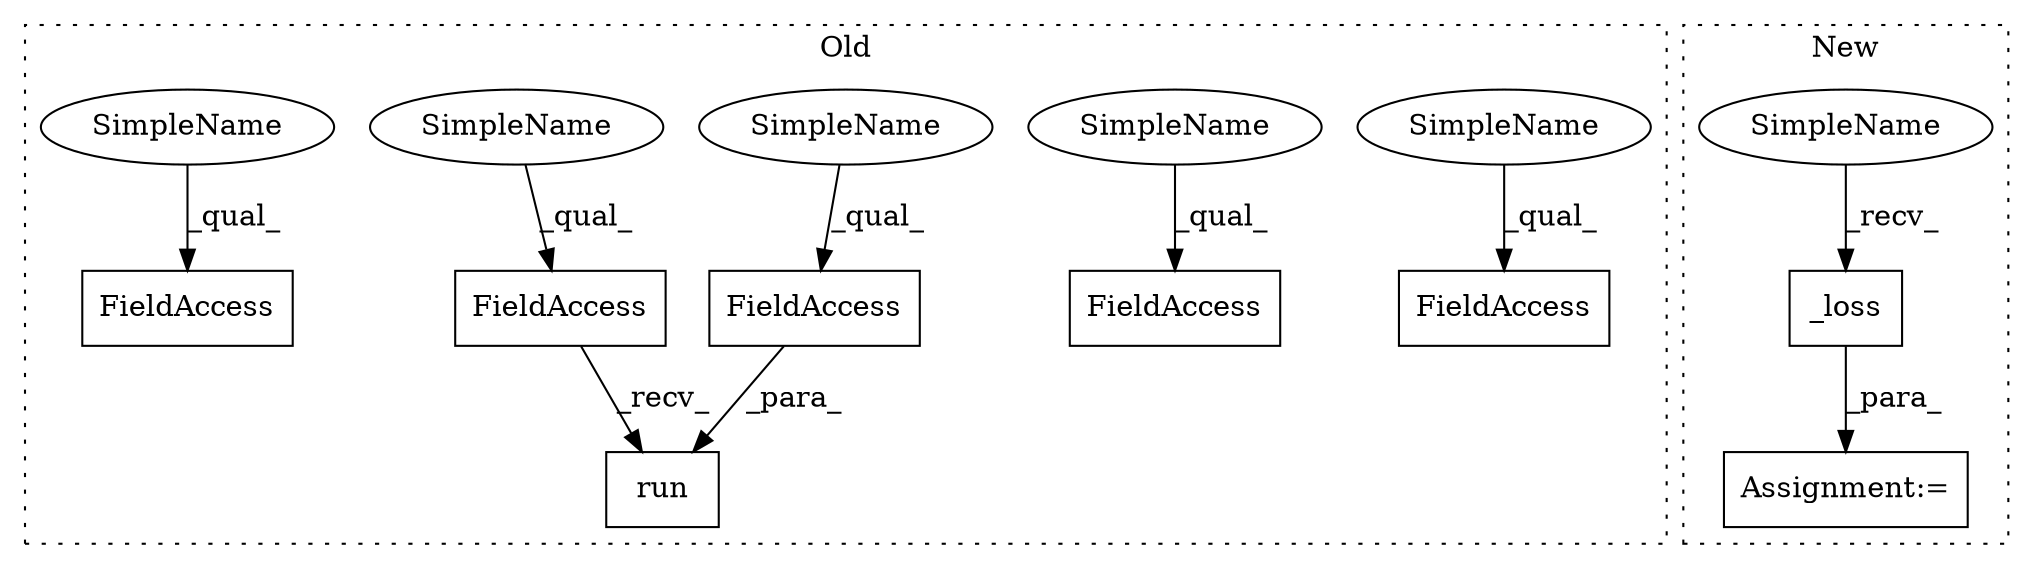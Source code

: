 digraph G {
subgraph cluster0 {
1 [label="run" a="32" s="3021,3094" l="4,1" shape="box"];
3 [label="FieldAccess" a="22" s="3010" l="10" shape="box"];
4 [label="FieldAccess" a="22" s="3025" l="16" shape="box"];
5 [label="FieldAccess" a="22" s="2886" l="16" shape="box"];
6 [label="FieldAccess" a="22" s="3071" l="15" shape="box"];
7 [label="FieldAccess" a="22" s="3049" l="14" shape="box"];
9 [label="SimpleName" a="42" s="2886" l="4" shape="ellipse"];
10 [label="SimpleName" a="42" s="3071" l="4" shape="ellipse"];
11 [label="SimpleName" a="42" s="3025" l="4" shape="ellipse"];
12 [label="SimpleName" a="42" s="3010" l="4" shape="ellipse"];
13 [label="SimpleName" a="42" s="3049" l="4" shape="ellipse"];
label = "Old";
style="dotted";
}
subgraph cluster1 {
2 [label="_loss" a="32" s="3403,3424" l="6,1" shape="box"];
8 [label="Assignment:=" a="7" s="3397" l="1" shape="box"];
14 [label="SimpleName" a="42" s="3398" l="4" shape="ellipse"];
label = "New";
style="dotted";
}
2 -> 8 [label="_para_"];
3 -> 1 [label="_recv_"];
4 -> 1 [label="_para_"];
9 -> 5 [label="_qual_"];
10 -> 6 [label="_qual_"];
11 -> 4 [label="_qual_"];
12 -> 3 [label="_qual_"];
13 -> 7 [label="_qual_"];
14 -> 2 [label="_recv_"];
}